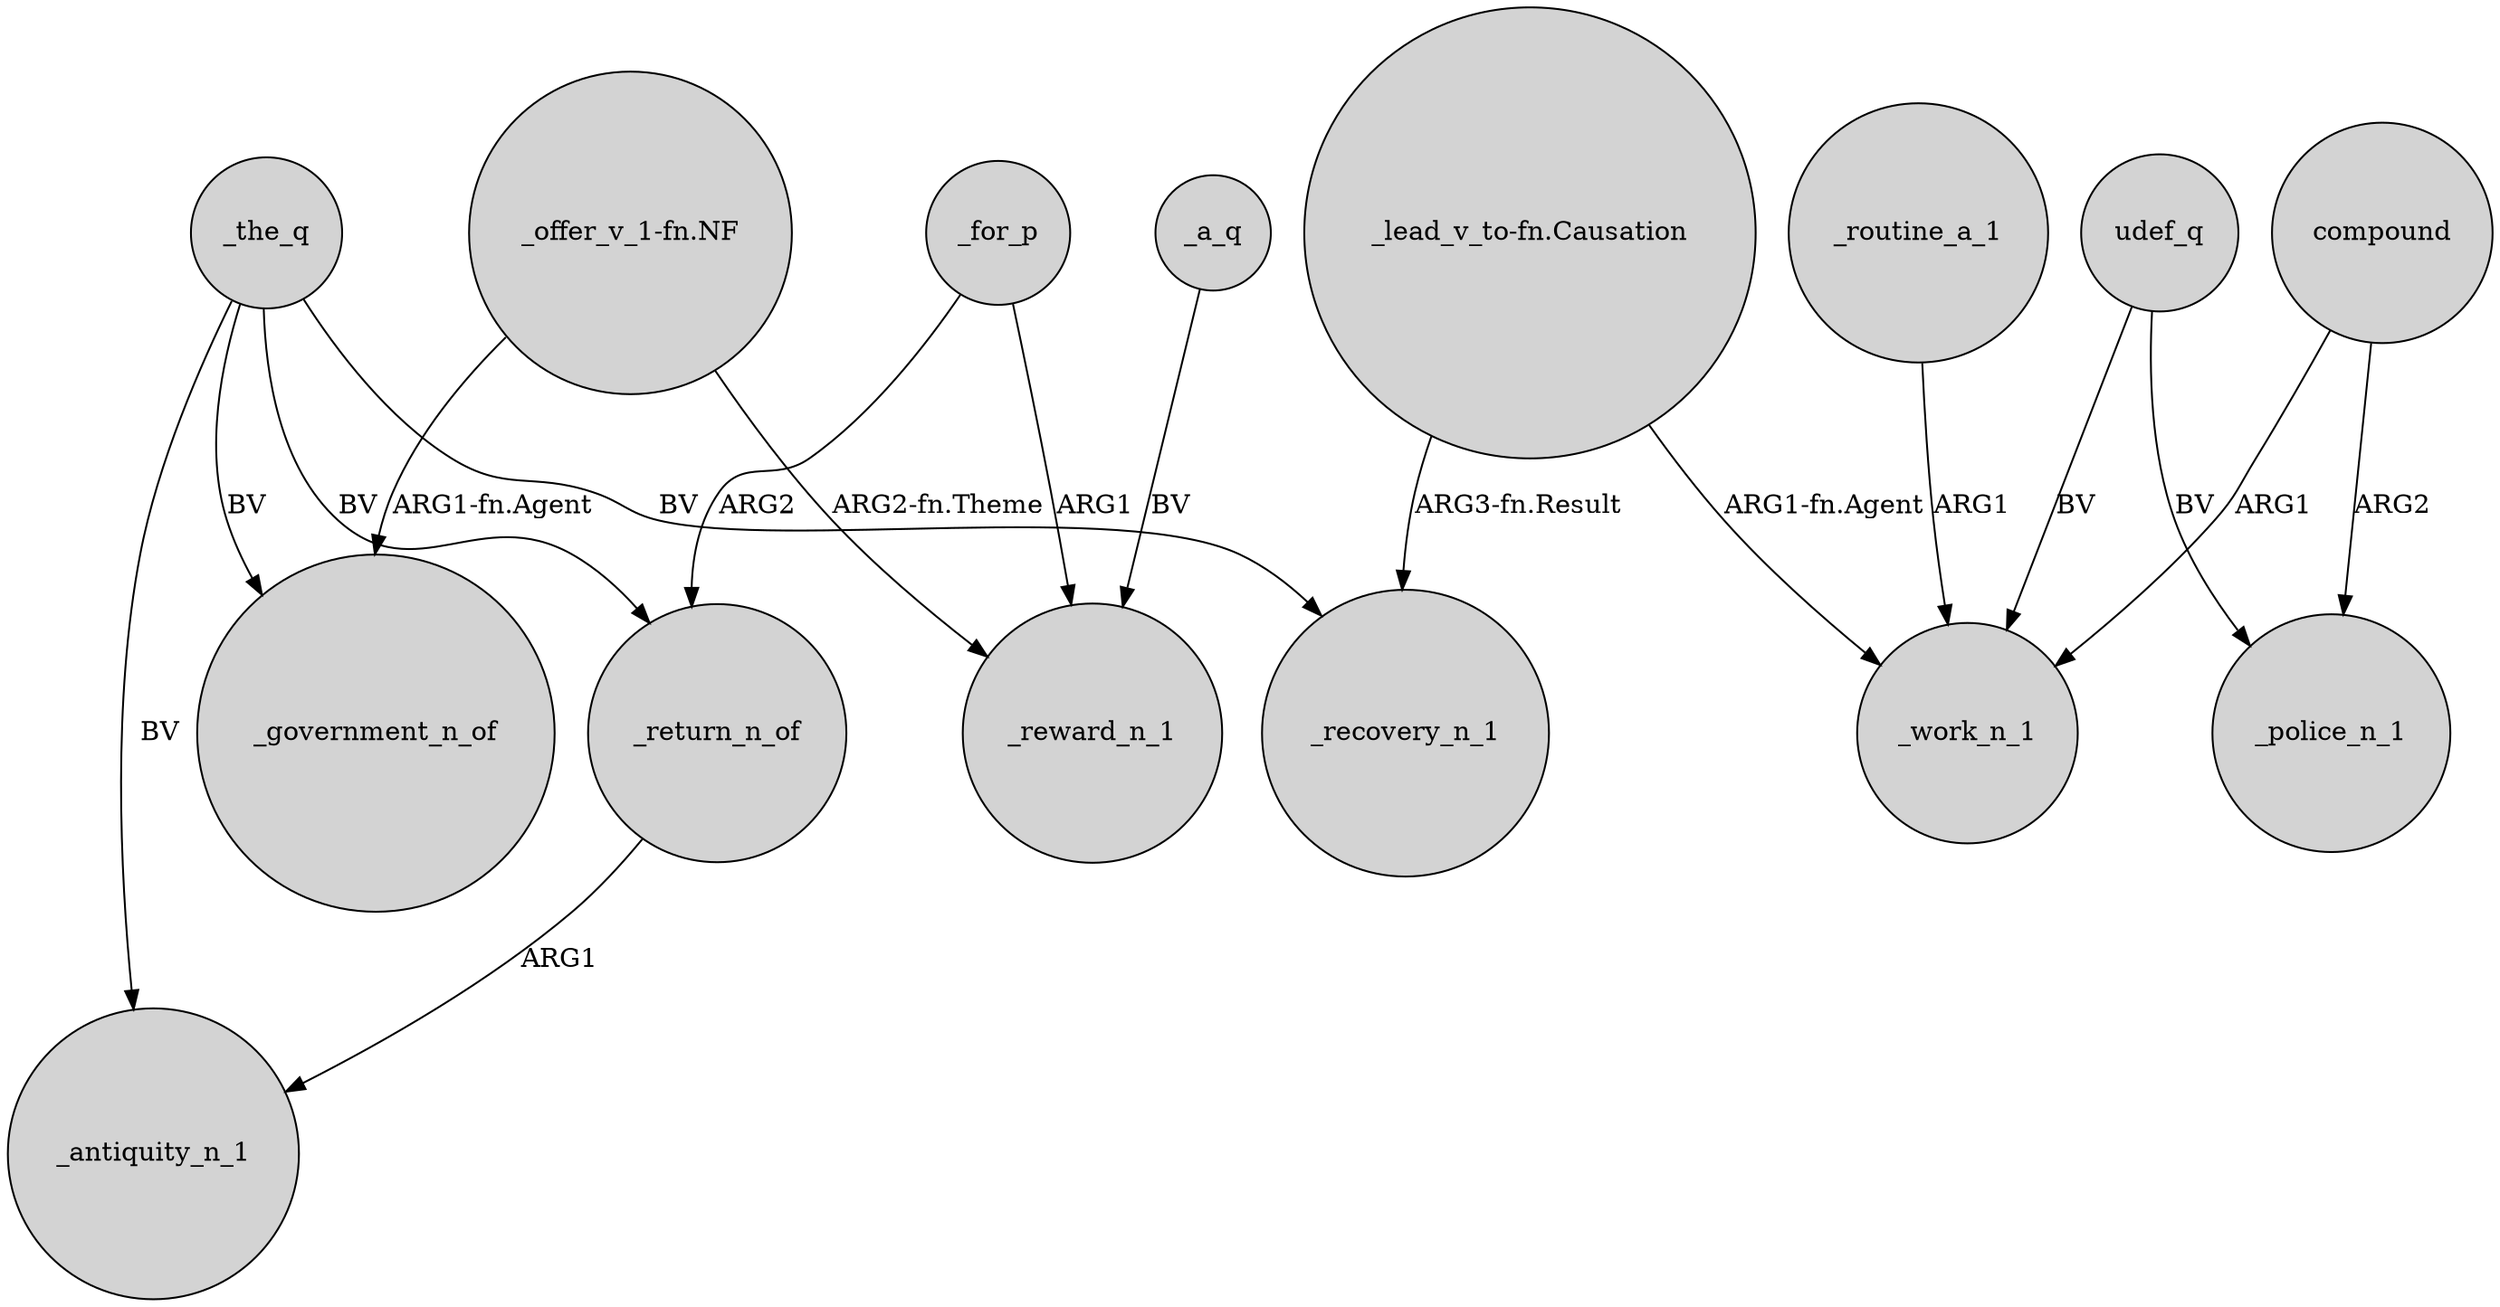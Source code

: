 digraph {
	node [shape=circle style=filled]
	_the_q -> _government_n_of [label=BV]
	udef_q -> _police_n_1 [label=BV]
	_the_q -> _recovery_n_1 [label=BV]
	_the_q -> _return_n_of [label=BV]
	"_offer_v_1-fn.NF" -> _reward_n_1 [label="ARG2-fn.Theme"]
	_the_q -> _antiquity_n_1 [label=BV]
	compound -> _work_n_1 [label=ARG1]
	_for_p -> _reward_n_1 [label=ARG1]
	"_offer_v_1-fn.NF" -> _government_n_of [label="ARG1-fn.Agent"]
	_a_q -> _reward_n_1 [label=BV]
	_routine_a_1 -> _work_n_1 [label=ARG1]
	_for_p -> _return_n_of [label=ARG2]
	compound -> _police_n_1 [label=ARG2]
	_return_n_of -> _antiquity_n_1 [label=ARG1]
	"_lead_v_to-fn.Causation" -> _work_n_1 [label="ARG1-fn.Agent"]
	"_lead_v_to-fn.Causation" -> _recovery_n_1 [label="ARG3-fn.Result"]
	udef_q -> _work_n_1 [label=BV]
}
